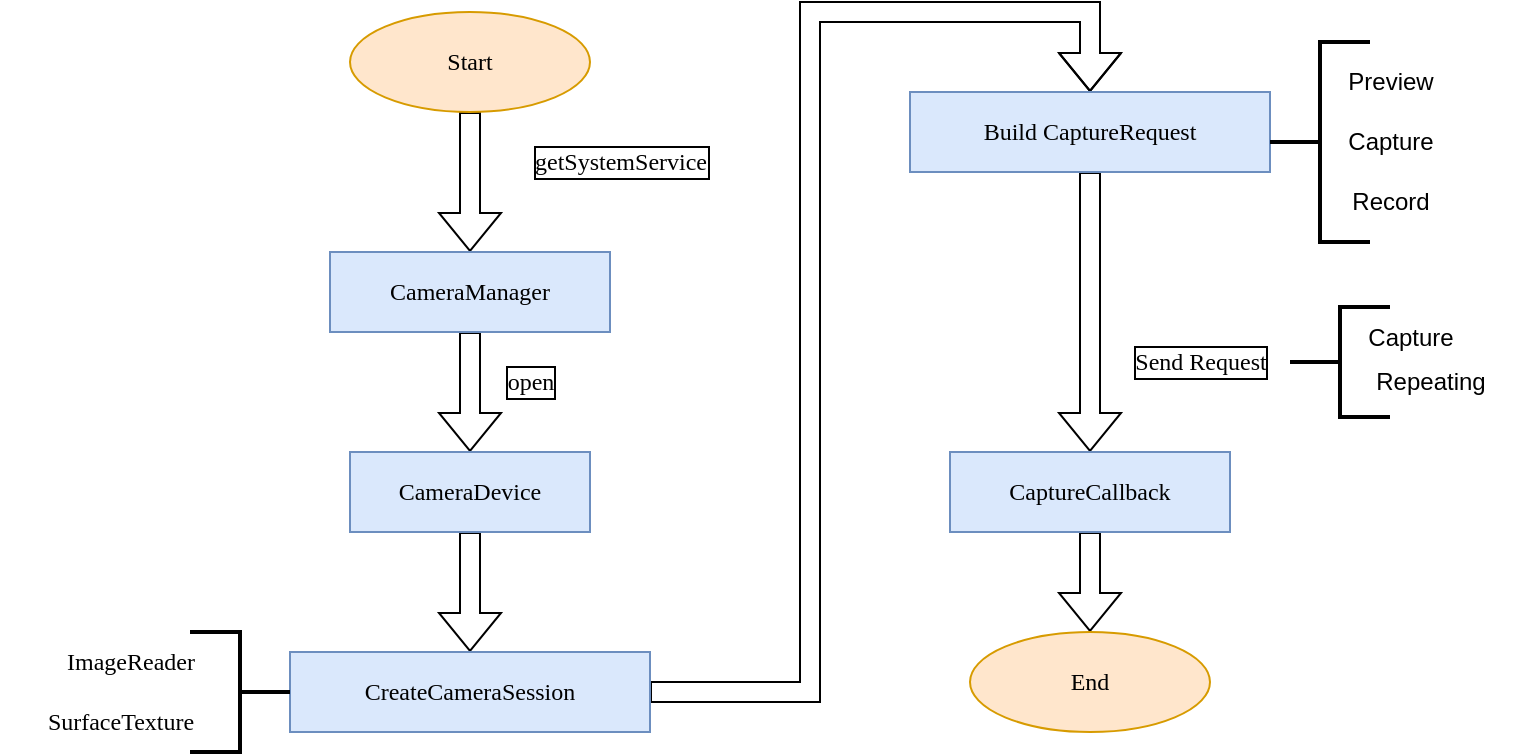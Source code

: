 <mxfile version="21.3.2" type="github">
  <diagram name="第 1 页" id="6-GciFRwSKA-PsZMYHV3">
    <mxGraphModel dx="1738" dy="474" grid="1" gridSize="10" guides="1" tooltips="1" connect="1" arrows="1" fold="1" page="1" pageScale="1" pageWidth="827" pageHeight="1169" math="0" shadow="0">
      <root>
        <mxCell id="0" />
        <mxCell id="1" parent="0" />
        <mxCell id="O8v1P4nGRKo8pIatumZE-4" value="" style="edgeStyle=orthogonalEdgeStyle;rounded=0;orthogonalLoop=1;jettySize=auto;html=1;shape=flexArrow;fontFamily=Times New Roman;" edge="1" parent="1" source="O8v1P4nGRKo8pIatumZE-2" target="O8v1P4nGRKo8pIatumZE-3">
          <mxGeometry relative="1" as="geometry" />
        </mxCell>
        <mxCell id="O8v1P4nGRKo8pIatumZE-2" value="Start" style="ellipse;whiteSpace=wrap;html=1;fillColor=#ffe6cc;strokeColor=#d79b00;fontFamily=Times New Roman;" vertex="1" parent="1">
          <mxGeometry x="90" y="570" width="120" height="50" as="geometry" />
        </mxCell>
        <mxCell id="O8v1P4nGRKo8pIatumZE-6" value="" style="edgeStyle=orthogonalEdgeStyle;rounded=0;orthogonalLoop=1;jettySize=auto;html=1;shape=flexArrow;fontFamily=Times New Roman;" edge="1" parent="1" source="O8v1P4nGRKo8pIatumZE-3" target="O8v1P4nGRKo8pIatumZE-5">
          <mxGeometry relative="1" as="geometry" />
        </mxCell>
        <mxCell id="O8v1P4nGRKo8pIatumZE-3" value="CameraManager" style="whiteSpace=wrap;html=1;fillColor=#dae8fc;strokeColor=#6c8ebf;fontFamily=Times New Roman;" vertex="1" parent="1">
          <mxGeometry x="80" y="690" width="140" height="40" as="geometry" />
        </mxCell>
        <mxCell id="O8v1P4nGRKo8pIatumZE-8" value="" style="edgeStyle=orthogonalEdgeStyle;rounded=0;orthogonalLoop=1;jettySize=auto;html=1;shape=flexArrow;fontFamily=Times New Roman;" edge="1" parent="1" source="O8v1P4nGRKo8pIatumZE-5" target="O8v1P4nGRKo8pIatumZE-7">
          <mxGeometry relative="1" as="geometry" />
        </mxCell>
        <mxCell id="O8v1P4nGRKo8pIatumZE-5" value="CameraDevice" style="whiteSpace=wrap;html=1;fillColor=#dae8fc;strokeColor=#6c8ebf;fontFamily=Times New Roman;" vertex="1" parent="1">
          <mxGeometry x="90" y="790" width="120" height="40" as="geometry" />
        </mxCell>
        <mxCell id="O8v1P4nGRKo8pIatumZE-11" value="" style="edgeStyle=orthogonalEdgeStyle;rounded=0;orthogonalLoop=1;jettySize=auto;html=1;entryX=0.5;entryY=0;entryDx=0;entryDy=0;shape=flexArrow;fontFamily=Times New Roman;" edge="1" parent="1" source="O8v1P4nGRKo8pIatumZE-7" target="O8v1P4nGRKo8pIatumZE-12">
          <mxGeometry relative="1" as="geometry">
            <mxPoint x="310" y="560" as="targetPoint" />
            <Array as="points">
              <mxPoint x="320" y="910" />
              <mxPoint x="320" y="570" />
              <mxPoint x="460" y="570" />
            </Array>
          </mxGeometry>
        </mxCell>
        <mxCell id="O8v1P4nGRKo8pIatumZE-7" value="CreateCameraSession" style="whiteSpace=wrap;html=1;fillColor=#dae8fc;strokeColor=#6c8ebf;fontFamily=Times New Roman;" vertex="1" parent="1">
          <mxGeometry x="60" y="890" width="180" height="40" as="geometry" />
        </mxCell>
        <mxCell id="O8v1P4nGRKo8pIatumZE-14" value="" style="edgeStyle=orthogonalEdgeStyle;rounded=0;orthogonalLoop=1;jettySize=auto;html=1;shape=flexArrow;fontFamily=Times New Roman;" edge="1" parent="1" source="O8v1P4nGRKo8pIatumZE-12" target="O8v1P4nGRKo8pIatumZE-13">
          <mxGeometry relative="1" as="geometry" />
        </mxCell>
        <mxCell id="O8v1P4nGRKo8pIatumZE-12" value="Build CaptureRequest" style="whiteSpace=wrap;html=1;fillColor=#dae8fc;strokeColor=#6c8ebf;fontFamily=Times New Roman;" vertex="1" parent="1">
          <mxGeometry x="370" y="610" width="180" height="40" as="geometry" />
        </mxCell>
        <mxCell id="O8v1P4nGRKo8pIatumZE-16" value="" style="edgeStyle=orthogonalEdgeStyle;rounded=0;orthogonalLoop=1;jettySize=auto;html=1;shape=flexArrow;fontFamily=Times New Roman;" edge="1" parent="1" source="O8v1P4nGRKo8pIatumZE-13" target="O8v1P4nGRKo8pIatumZE-15">
          <mxGeometry relative="1" as="geometry" />
        </mxCell>
        <mxCell id="O8v1P4nGRKo8pIatumZE-13" value="CaptureCallback" style="whiteSpace=wrap;html=1;fillColor=#dae8fc;strokeColor=#6c8ebf;fontFamily=Times New Roman;" vertex="1" parent="1">
          <mxGeometry x="390" y="790" width="140" height="40" as="geometry" />
        </mxCell>
        <mxCell id="O8v1P4nGRKo8pIatumZE-15" value="End" style="ellipse;whiteSpace=wrap;html=1;fillColor=#ffe6cc;strokeColor=#d79b00;fontFamily=Times New Roman;" vertex="1" parent="1">
          <mxGeometry x="400" y="880" width="120" height="50" as="geometry" />
        </mxCell>
        <mxCell id="O8v1P4nGRKo8pIatumZE-17" value="getSystemService" style="text;html=1;align=center;verticalAlign=middle;resizable=0;points=[];autosize=1;strokeColor=none;fillColor=none;fontFamily=Times New Roman;labelBorderColor=#000000;" vertex="1" parent="1">
          <mxGeometry x="155" y="630" width="140" height="30" as="geometry" />
        </mxCell>
        <mxCell id="O8v1P4nGRKo8pIatumZE-18" value="open" style="text;html=1;align=center;verticalAlign=middle;resizable=0;points=[];autosize=1;strokeColor=none;fillColor=none;fontFamily=Times New Roman;labelBorderColor=#000000;" vertex="1" parent="1">
          <mxGeometry x="155" y="740" width="50" height="30" as="geometry" />
        </mxCell>
        <mxCell id="O8v1P4nGRKo8pIatumZE-20" value="" style="strokeWidth=2;html=1;shape=mxgraph.flowchart.annotation_2;align=left;labelPosition=right;pointerEvents=1;direction=west;fontFamily=Times New Roman;" vertex="1" parent="1">
          <mxGeometry x="10" y="880" width="50" height="60" as="geometry" />
        </mxCell>
        <mxCell id="O8v1P4nGRKo8pIatumZE-21" value="ImageReader" style="text;html=1;align=center;verticalAlign=middle;resizable=0;points=[];autosize=1;strokeColor=none;fillColor=none;fontFamily=Times New Roman;" vertex="1" parent="1">
          <mxGeometry x="-75" y="880" width="110" height="30" as="geometry" />
        </mxCell>
        <mxCell id="O8v1P4nGRKo8pIatumZE-22" value="SurfaceTexture" style="text;html=1;align=center;verticalAlign=middle;resizable=0;points=[];autosize=1;strokeColor=none;fillColor=none;fontFamily=Times New Roman;" vertex="1" parent="1">
          <mxGeometry x="-85" y="910" width="120" height="30" as="geometry" />
        </mxCell>
        <mxCell id="O8v1P4nGRKo8pIatumZE-23" value="" style="strokeWidth=2;html=1;shape=mxgraph.flowchart.annotation_2;align=left;labelPosition=right;pointerEvents=1;" vertex="1" parent="1">
          <mxGeometry x="550" y="585" width="50" height="100" as="geometry" />
        </mxCell>
        <mxCell id="O8v1P4nGRKo8pIatumZE-24" value="Preview" style="text;html=1;align=center;verticalAlign=middle;resizable=0;points=[];autosize=1;strokeColor=none;fillColor=none;" vertex="1" parent="1">
          <mxGeometry x="570" y="590" width="80" height="30" as="geometry" />
        </mxCell>
        <mxCell id="O8v1P4nGRKo8pIatumZE-25" value="Capture" style="text;html=1;align=center;verticalAlign=middle;resizable=0;points=[];autosize=1;strokeColor=none;fillColor=none;" vertex="1" parent="1">
          <mxGeometry x="570" y="620" width="80" height="30" as="geometry" />
        </mxCell>
        <mxCell id="O8v1P4nGRKo8pIatumZE-26" value="Record" style="text;html=1;align=center;verticalAlign=middle;resizable=0;points=[];autosize=1;strokeColor=none;fillColor=none;" vertex="1" parent="1">
          <mxGeometry x="570" y="650" width="80" height="30" as="geometry" />
        </mxCell>
        <mxCell id="O8v1P4nGRKo8pIatumZE-27" value="Send Request" style="text;html=1;align=center;verticalAlign=middle;resizable=0;points=[];autosize=1;strokeColor=none;fillColor=none;fontFamily=Times New Roman;labelBorderColor=#000000;labelBackgroundColor=default;" vertex="1" parent="1">
          <mxGeometry x="460" y="730" width="110" height="30" as="geometry" />
        </mxCell>
        <mxCell id="O8v1P4nGRKo8pIatumZE-28" value="" style="strokeWidth=2;html=1;shape=mxgraph.flowchart.annotation_2;align=left;labelPosition=right;pointerEvents=1;" vertex="1" parent="1">
          <mxGeometry x="560" y="717.5" width="50" height="55" as="geometry" />
        </mxCell>
        <mxCell id="O8v1P4nGRKo8pIatumZE-29" value="Capture" style="text;html=1;align=center;verticalAlign=middle;resizable=0;points=[];autosize=1;strokeColor=none;fillColor=none;" vertex="1" parent="1">
          <mxGeometry x="580" y="717.5" width="80" height="30" as="geometry" />
        </mxCell>
        <mxCell id="O8v1P4nGRKo8pIatumZE-30" value="Repeating" style="text;html=1;align=center;verticalAlign=middle;resizable=0;points=[];autosize=1;strokeColor=none;fillColor=none;" vertex="1" parent="1">
          <mxGeometry x="580" y="740" width="100" height="30" as="geometry" />
        </mxCell>
      </root>
    </mxGraphModel>
  </diagram>
</mxfile>
